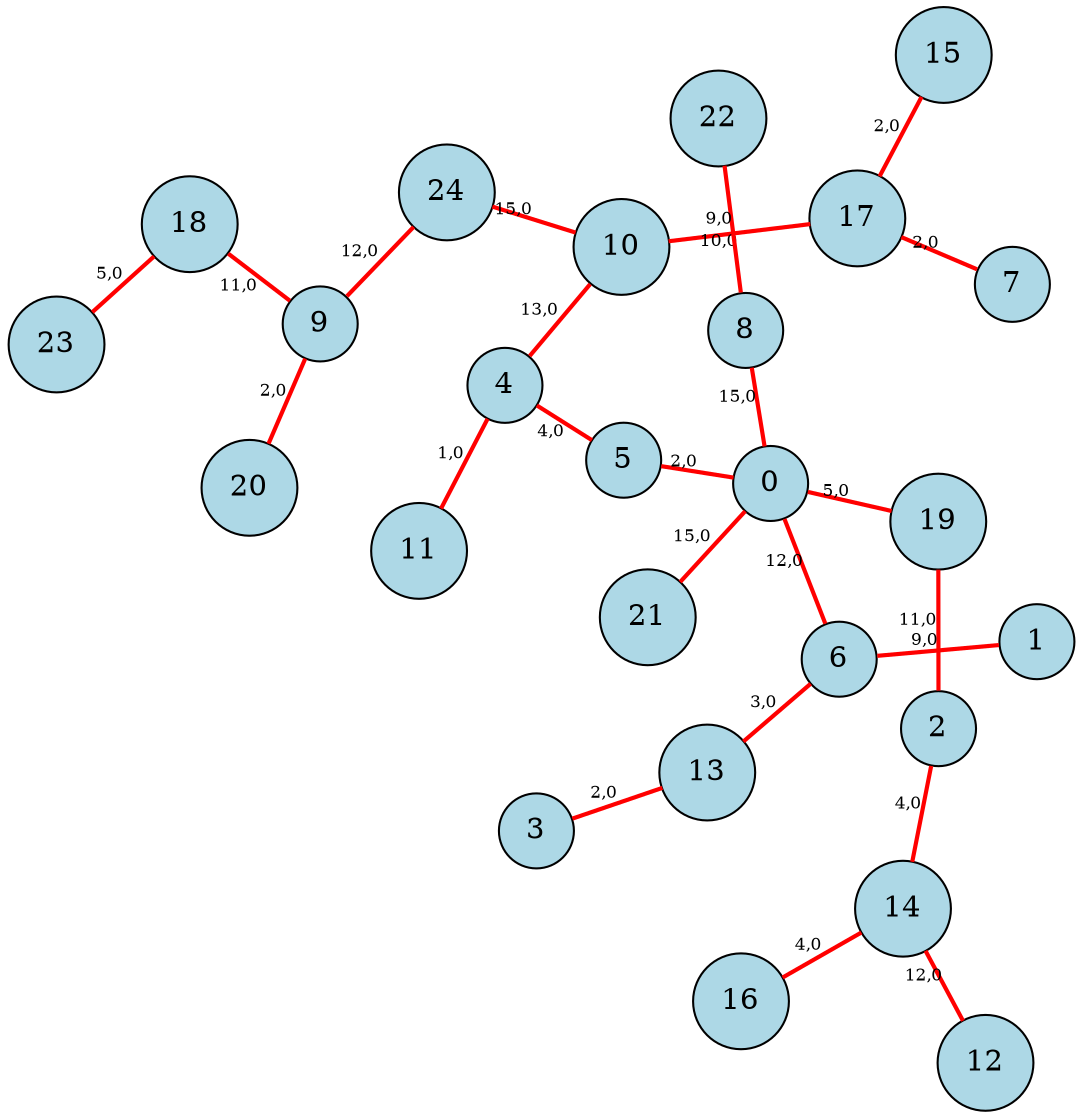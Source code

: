 // Simplified DOT file - MST only
graph Graph2_PrimMST_Simple {
  layout=fdp;
  node [shape=circle, style=filled, fillcolor=lightblue];
  edge [fontsize=8];

  0 -- 5 [label="2,0", color=red, penwidth=2.0];
  5 -- 4 [label="4,0", color=red, penwidth=2.0];
  4 -- 11 [label="1,0", color=red, penwidth=2.0];
  0 -- 19 [label="5,0", color=red, penwidth=2.0];
  19 -- 2 [label="11,0", color=red, penwidth=2.0];
  2 -- 14 [label="4,0", color=red, penwidth=2.0];
  14 -- 16 [label="4,0", color=red, penwidth=2.0];
  14 -- 12 [label="12,0", color=red, penwidth=2.0];
  0 -- 6 [label="12,0", color=red, penwidth=2.0];
  6 -- 13 [label="3,0", color=red, penwidth=2.0];
  13 -- 3 [label="2,0", color=red, penwidth=2.0];
  6 -- 1 [label="9,0", color=red, penwidth=2.0];
  4 -- 10 [label="13,0", color=red, penwidth=2.0];
  10 -- 17 [label="10,0", color=red, penwidth=2.0];
  17 -- 15 [label="2,0", color=red, penwidth=2.0];
  17 -- 7 [label="2,0", color=red, penwidth=2.0];
  0 -- 21 [label="15,0", color=red, penwidth=2.0];
  10 -- 24 [label="15,0", color=red, penwidth=2.0];
  24 -- 9 [label="12,0", color=red, penwidth=2.0];
  9 -- 20 [label="2,0", color=red, penwidth=2.0];
  9 -- 18 [label="11,0", color=red, penwidth=2.0];
  18 -- 23 [label="5,0", color=red, penwidth=2.0];
  0 -- 8 [label="15,0", color=red, penwidth=2.0];
  8 -- 22 [label="9,0", color=red, penwidth=2.0];
}
